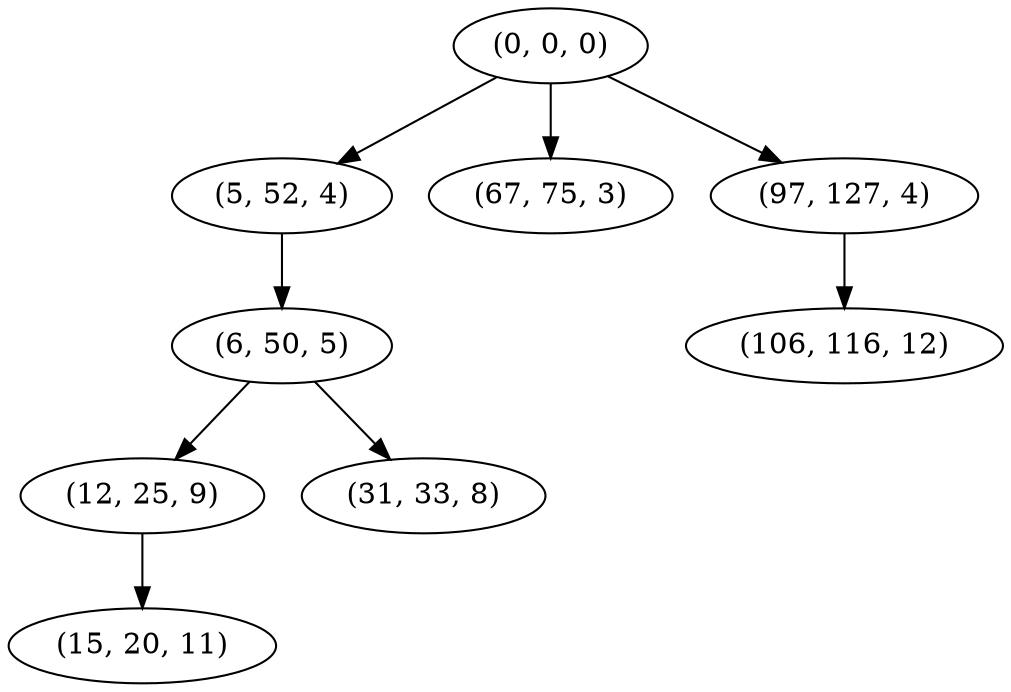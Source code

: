 digraph tree {
    "(0, 0, 0)";
    "(5, 52, 4)";
    "(6, 50, 5)";
    "(12, 25, 9)";
    "(15, 20, 11)";
    "(31, 33, 8)";
    "(67, 75, 3)";
    "(97, 127, 4)";
    "(106, 116, 12)";
    "(0, 0, 0)" -> "(5, 52, 4)";
    "(0, 0, 0)" -> "(67, 75, 3)";
    "(0, 0, 0)" -> "(97, 127, 4)";
    "(5, 52, 4)" -> "(6, 50, 5)";
    "(6, 50, 5)" -> "(12, 25, 9)";
    "(6, 50, 5)" -> "(31, 33, 8)";
    "(12, 25, 9)" -> "(15, 20, 11)";
    "(97, 127, 4)" -> "(106, 116, 12)";
}
